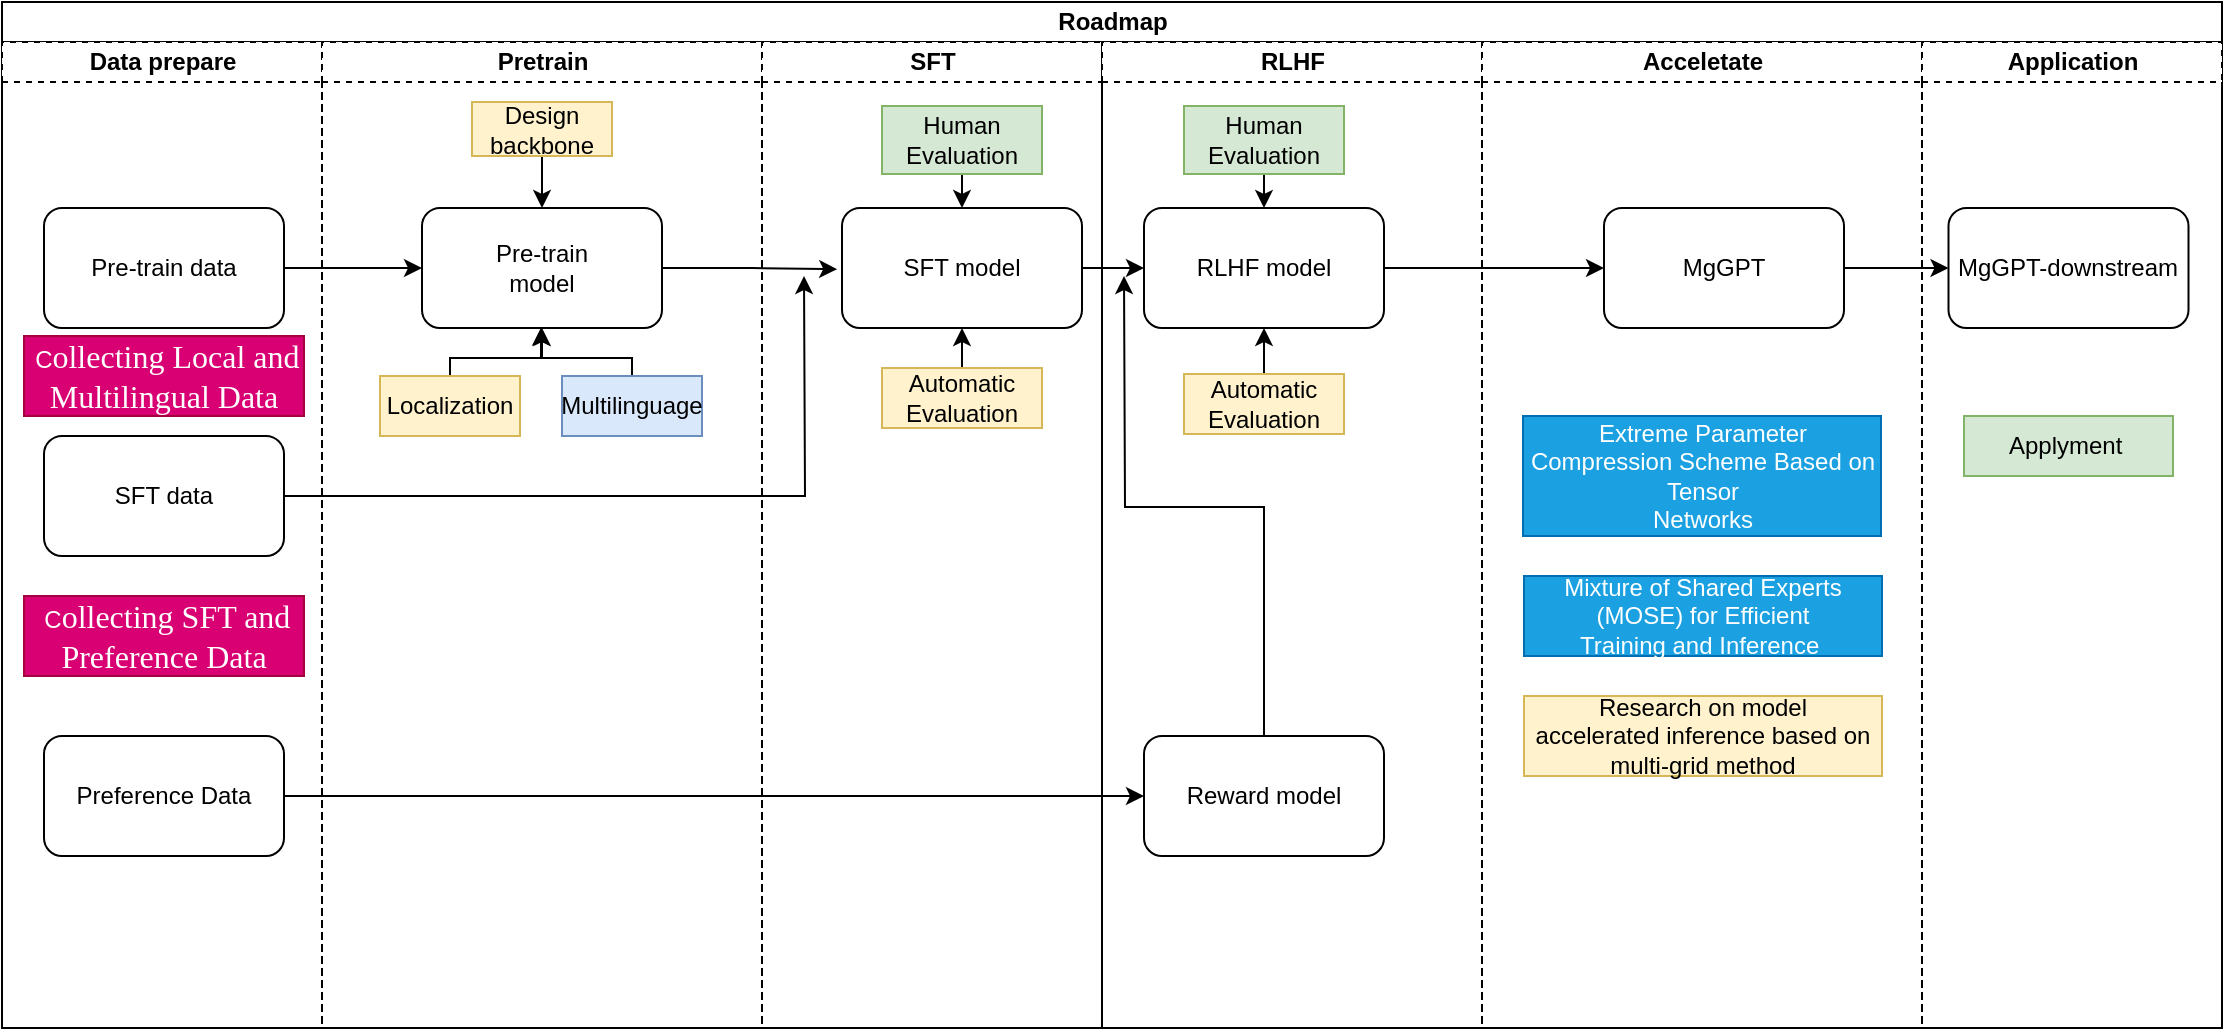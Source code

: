 <mxfile version="25.0.3" pages="2">
  <diagram name="第 1 页" id="qJFG4ZYVAEiP9m0R-gby">
    <mxGraphModel dx="933" dy="591" grid="0" gridSize="10" guides="1" tooltips="1" connect="1" arrows="1" fold="1" page="1" pageScale="1" pageWidth="1169" pageHeight="827" math="0" shadow="0">
      <root>
        <mxCell id="0" />
        <mxCell id="1" parent="0" />
        <mxCell id="H2LMfA4cWkD5YnM_SA28-17" style="edgeStyle=orthogonalEdgeStyle;rounded=0;orthogonalLoop=1;jettySize=auto;html=1;" parent="1" source="H2LMfA4cWkD5YnM_SA28-3" edge="1">
          <mxGeometry relative="1" as="geometry">
            <mxPoint x="410" y="267" as="targetPoint" />
          </mxGeometry>
        </mxCell>
        <mxCell id="gEcVDK2G-cnFGfUPvAR2-7" value="" style="edgeStyle=orthogonalEdgeStyle;rounded=0;orthogonalLoop=1;jettySize=auto;html=1;exitX=0.5;exitY=0;exitDx=0;exitDy=0;" parent="1" source="gEcVDK2G-cnFGfUPvAR2-5" edge="1">
          <mxGeometry relative="1" as="geometry">
            <mxPoint x="570" y="267" as="targetPoint" />
          </mxGeometry>
        </mxCell>
        <mxCell id="gEcVDK2G-cnFGfUPvAR2-10" value="Roadmap" style="swimlane;childLayout=stackLayout;resizeParent=1;resizeParentMax=0;startSize=20;html=1;" parent="1" vertex="1">
          <mxGeometry x="9" y="130" width="1110" height="513" as="geometry" />
        </mxCell>
        <mxCell id="gEcVDK2G-cnFGfUPvAR2-12" value="Data prepare" style="swimlane;startSize=20;html=1;dashed=1;" parent="gEcVDK2G-cnFGfUPvAR2-10" vertex="1">
          <mxGeometry y="20" width="160" height="493" as="geometry">
            <mxRectangle x="140" y="20" width="40" height="406" as="alternateBounds" />
          </mxGeometry>
        </mxCell>
        <mxCell id="H2LMfA4cWkD5YnM_SA28-3" value="SFT data" style="whiteSpace=wrap;html=1;rounded=1;" parent="gEcVDK2G-cnFGfUPvAR2-12" vertex="1">
          <mxGeometry x="21" y="197" width="120" height="60" as="geometry" />
        </mxCell>
        <mxCell id="gEcVDK2G-cnFGfUPvAR2-2" value="Preference Data" style="whiteSpace=wrap;html=1;rounded=1;" parent="gEcVDK2G-cnFGfUPvAR2-12" vertex="1">
          <mxGeometry x="21" y="347" width="120" height="60" as="geometry" />
        </mxCell>
        <mxCell id="H2LMfA4cWkD5YnM_SA28-5" value="Pre-train data" style="whiteSpace=wrap;html=1;rounded=1;" parent="gEcVDK2G-cnFGfUPvAR2-12" vertex="1">
          <mxGeometry x="21" y="83" width="120" height="60" as="geometry" />
        </mxCell>
        <mxCell id="aoEHYYdZmD1ayY0yGocH-11" value="&amp;nbsp;C&lt;span style=&quot;border-color: var(--border-color); font-family: &amp;quot;Times New Roman&amp;quot;, serif; font-size: 16px; text-align: left;&quot; lang=&quot;EN-US&quot;&gt;ollecting Local and&lt;br style=&quot;border-color: var(--border-color);&quot;&gt;Multilingual Data&lt;/span&gt;" style="rounded=0;whiteSpace=wrap;html=1;fillColor=#d80073;fontColor=#ffffff;strokeColor=#A50040;" parent="gEcVDK2G-cnFGfUPvAR2-12" vertex="1">
          <mxGeometry x="11" y="147" width="140" height="40" as="geometry" />
        </mxCell>
        <mxCell id="aoEHYYdZmD1ayY0yGocH-24" value="&amp;nbsp;C&lt;span style=&quot;border-color: var(--border-color); font-family: &amp;quot;Times New Roman&amp;quot;, serif; font-size: 16px; text-align: left;&quot; lang=&quot;EN-US&quot;&gt;ollecting SFT and Preference&amp;nbsp;Data&lt;/span&gt;" style="rounded=0;whiteSpace=wrap;html=1;fillColor=#d80073;fontColor=#ffffff;strokeColor=#A50040;" parent="gEcVDK2G-cnFGfUPvAR2-12" vertex="1">
          <mxGeometry x="11" y="277" width="140" height="40" as="geometry" />
        </mxCell>
        <mxCell id="gEcVDK2G-cnFGfUPvAR2-13" value="Pretrain" style="swimlane;startSize=20;html=1;dashed=1;" parent="gEcVDK2G-cnFGfUPvAR2-10" vertex="1">
          <mxGeometry x="160" y="20" width="220" height="493" as="geometry" />
        </mxCell>
        <mxCell id="H2LMfA4cWkD5YnM_SA28-18" value="Pre-train&lt;br&gt;model" style="rounded=1;whiteSpace=wrap;html=1;" parent="gEcVDK2G-cnFGfUPvAR2-13" vertex="1">
          <mxGeometry x="50" y="83" width="120" height="60" as="geometry" />
        </mxCell>
        <mxCell id="MclHNVF5Y_-nszO6Ik4K-4" style="edgeStyle=orthogonalEdgeStyle;rounded=0;orthogonalLoop=1;jettySize=auto;html=1;exitX=0.5;exitY=0;exitDx=0;exitDy=0;entryX=0.5;entryY=1;entryDx=0;entryDy=0;" parent="gEcVDK2G-cnFGfUPvAR2-13" source="aoEHYYdZmD1ayY0yGocH-1" target="H2LMfA4cWkD5YnM_SA28-18" edge="1">
          <mxGeometry relative="1" as="geometry">
            <Array as="points">
              <mxPoint x="64" y="158" />
              <mxPoint x="110" y="158" />
            </Array>
          </mxGeometry>
        </mxCell>
        <mxCell id="aoEHYYdZmD1ayY0yGocH-1" value="Localization" style="rounded=0;whiteSpace=wrap;html=1;fillColor=#fff2cc;strokeColor=#d6b656;" parent="gEcVDK2G-cnFGfUPvAR2-13" vertex="1">
          <mxGeometry x="29" y="167" width="70" height="30" as="geometry" />
        </mxCell>
        <mxCell id="MclHNVF5Y_-nszO6Ik4K-5" style="edgeStyle=orthogonalEdgeStyle;rounded=0;orthogonalLoop=1;jettySize=auto;html=1;exitX=0.5;exitY=0;exitDx=0;exitDy=0;" parent="gEcVDK2G-cnFGfUPvAR2-13" source="aoEHYYdZmD1ayY0yGocH-2" edge="1">
          <mxGeometry relative="1" as="geometry">
            <mxPoint x="109.519" y="142.778" as="targetPoint" />
            <Array as="points">
              <mxPoint x="155" y="158" />
              <mxPoint x="110" y="158" />
            </Array>
          </mxGeometry>
        </mxCell>
        <mxCell id="aoEHYYdZmD1ayY0yGocH-2" value="Multilinguage" style="rounded=0;whiteSpace=wrap;html=1;fillColor=#dae8fc;strokeColor=#6c8ebf;" parent="gEcVDK2G-cnFGfUPvAR2-13" vertex="1">
          <mxGeometry x="120" y="167" width="70" height="30" as="geometry" />
        </mxCell>
        <mxCell id="MclHNVF5Y_-nszO6Ik4K-2" value="" style="edgeStyle=orthogonalEdgeStyle;rounded=0;orthogonalLoop=1;jettySize=auto;html=1;entryX=0.5;entryY=0;entryDx=0;entryDy=0;" parent="gEcVDK2G-cnFGfUPvAR2-13" source="MclHNVF5Y_-nszO6Ik4K-1" target="H2LMfA4cWkD5YnM_SA28-18" edge="1">
          <mxGeometry relative="1" as="geometry" />
        </mxCell>
        <mxCell id="MclHNVF5Y_-nszO6Ik4K-1" value="Design backbone" style="rounded=0;whiteSpace=wrap;html=1;fillColor=#fff2cc;strokeColor=#d6b656;" parent="gEcVDK2G-cnFGfUPvAR2-13" vertex="1">
          <mxGeometry x="75" y="30" width="70" height="27" as="geometry" />
        </mxCell>
        <mxCell id="gEcVDK2G-cnFGfUPvAR2-14" value="SFT" style="swimlane;startSize=20;html=1;dashed=1;" parent="gEcVDK2G-cnFGfUPvAR2-10" vertex="1">
          <mxGeometry x="380" y="20" width="170" height="493" as="geometry" />
        </mxCell>
        <mxCell id="H2LMfA4cWkD5YnM_SA28-8" value="SFT model" style="rounded=1;whiteSpace=wrap;html=1;" parent="gEcVDK2G-cnFGfUPvAR2-14" vertex="1">
          <mxGeometry x="40" y="83" width="120" height="60" as="geometry" />
        </mxCell>
        <mxCell id="Cw1NZM94ZHt3_66bPdFc-37" style="edgeStyle=orthogonalEdgeStyle;rounded=0;orthogonalLoop=1;jettySize=auto;html=1;exitX=0.5;exitY=0;exitDx=0;exitDy=0;entryX=0.5;entryY=1;entryDx=0;entryDy=0;" edge="1" parent="gEcVDK2G-cnFGfUPvAR2-14" source="aoEHYYdZmD1ayY0yGocH-16" target="H2LMfA4cWkD5YnM_SA28-8">
          <mxGeometry relative="1" as="geometry" />
        </mxCell>
        <mxCell id="aoEHYYdZmD1ayY0yGocH-16" value="Automatic Evaluation" style="rounded=0;whiteSpace=wrap;html=1;fillColor=#fff2cc;strokeColor=#d6b656;" parent="gEcVDK2G-cnFGfUPvAR2-14" vertex="1">
          <mxGeometry x="60" y="163" width="80" height="30" as="geometry" />
        </mxCell>
        <mxCell id="Cw1NZM94ZHt3_66bPdFc-39" style="edgeStyle=orthogonalEdgeStyle;rounded=0;orthogonalLoop=1;jettySize=auto;html=1;exitX=0.5;exitY=1;exitDx=0;exitDy=0;entryX=0.5;entryY=0;entryDx=0;entryDy=0;" edge="1" parent="gEcVDK2G-cnFGfUPvAR2-14" source="aoEHYYdZmD1ayY0yGocH-18" target="H2LMfA4cWkD5YnM_SA28-8">
          <mxGeometry relative="1" as="geometry" />
        </mxCell>
        <mxCell id="aoEHYYdZmD1ayY0yGocH-18" value="Human Evaluation" style="rounded=0;whiteSpace=wrap;html=1;fillColor=#d5e8d4;strokeColor=#82b366;" parent="gEcVDK2G-cnFGfUPvAR2-14" vertex="1">
          <mxGeometry x="60" y="32" width="80" height="34" as="geometry" />
        </mxCell>
        <mxCell id="gEcVDK2G-cnFGfUPvAR2-17" value="RLHF" style="swimlane;startSize=20;html=1;dashed=1;" parent="gEcVDK2G-cnFGfUPvAR2-10" vertex="1">
          <mxGeometry x="550" y="20" width="190" height="493" as="geometry" />
        </mxCell>
        <mxCell id="H2LMfA4cWkD5YnM_SA28-21" value="RLHF model" style="rounded=1;whiteSpace=wrap;html=1;" parent="gEcVDK2G-cnFGfUPvAR2-17" vertex="1">
          <mxGeometry x="21" y="83" width="120" height="60" as="geometry" />
        </mxCell>
        <mxCell id="gEcVDK2G-cnFGfUPvAR2-5" value="Reward model" style="rounded=1;whiteSpace=wrap;html=1;" parent="gEcVDK2G-cnFGfUPvAR2-17" vertex="1">
          <mxGeometry x="21" y="347" width="120" height="60" as="geometry" />
        </mxCell>
        <mxCell id="Cw1NZM94ZHt3_66bPdFc-47" style="edgeStyle=orthogonalEdgeStyle;rounded=0;orthogonalLoop=1;jettySize=auto;html=1;entryX=0.5;entryY=1;entryDx=0;entryDy=0;" edge="1" parent="gEcVDK2G-cnFGfUPvAR2-17" source="Cw1NZM94ZHt3_66bPdFc-46" target="H2LMfA4cWkD5YnM_SA28-21">
          <mxGeometry relative="1" as="geometry" />
        </mxCell>
        <mxCell id="Cw1NZM94ZHt3_66bPdFc-46" value="Automatic Evaluation" style="rounded=0;whiteSpace=wrap;html=1;fillColor=#fff2cc;strokeColor=#d6b656;" vertex="1" parent="gEcVDK2G-cnFGfUPvAR2-17">
          <mxGeometry x="41" y="166" width="80" height="30" as="geometry" />
        </mxCell>
        <mxCell id="Cw1NZM94ZHt3_66bPdFc-50" style="edgeStyle=orthogonalEdgeStyle;rounded=0;orthogonalLoop=1;jettySize=auto;html=1;" edge="1" parent="gEcVDK2G-cnFGfUPvAR2-17" source="Cw1NZM94ZHt3_66bPdFc-48" target="H2LMfA4cWkD5YnM_SA28-21">
          <mxGeometry relative="1" as="geometry">
            <Array as="points">
              <mxPoint x="81" y="89" />
              <mxPoint x="81" y="89" />
            </Array>
          </mxGeometry>
        </mxCell>
        <mxCell id="Cw1NZM94ZHt3_66bPdFc-48" value="Human Evaluation" style="rounded=0;whiteSpace=wrap;html=1;fillColor=#d5e8d4;strokeColor=#82b366;" vertex="1" parent="gEcVDK2G-cnFGfUPvAR2-17">
          <mxGeometry x="41" y="32" width="80" height="34" as="geometry" />
        </mxCell>
        <mxCell id="gEcVDK2G-cnFGfUPvAR2-18" value="Acceletate" style="swimlane;startSize=20;html=1;dashed=1;" parent="gEcVDK2G-cnFGfUPvAR2-10" vertex="1">
          <mxGeometry x="740" y="20" width="220" height="493" as="geometry" />
        </mxCell>
        <mxCell id="H2LMfA4cWkD5YnM_SA28-7" value="MgGPT" style="rounded=1;whiteSpace=wrap;html=1;" parent="gEcVDK2G-cnFGfUPvAR2-18" vertex="1">
          <mxGeometry x="61" y="83" width="120" height="60" as="geometry" />
        </mxCell>
        <mxCell id="aoEHYYdZmD1ayY0yGocH-21" value="Research on model&lt;br/&gt;accelerated inference based on multi-grid method" style="rounded=0;whiteSpace=wrap;html=1;fillColor=#fff2cc;strokeColor=#d6b656;" parent="gEcVDK2G-cnFGfUPvAR2-18" vertex="1">
          <mxGeometry x="21" y="327" width="179" height="40" as="geometry" />
        </mxCell>
        <mxCell id="aoEHYYdZmD1ayY0yGocH-22" value="Mixture of Shared Experts (MOSE) for Efficient&lt;br/&gt;Training and Inference&amp;nbsp;" style="rounded=0;whiteSpace=wrap;html=1;fillColor=#1ba1e2;strokeColor=#006EAF;fontColor=#ffffff;" parent="gEcVDK2G-cnFGfUPvAR2-18" vertex="1">
          <mxGeometry x="21" y="267" width="179" height="40" as="geometry" />
        </mxCell>
        <mxCell id="aoEHYYdZmD1ayY0yGocH-23" value="Extreme Parameter Compression Scheme Based on Tensor&lt;br&gt;Networks" style="rounded=0;whiteSpace=wrap;html=1;fillColor=#1ba1e2;strokeColor=#006EAF;fontColor=#ffffff;align=center;" parent="gEcVDK2G-cnFGfUPvAR2-18" vertex="1">
          <mxGeometry x="20.5" y="187" width="179" height="60" as="geometry" />
        </mxCell>
        <mxCell id="aoEHYYdZmD1ayY0yGocH-27" value="Application" style="swimlane;startSize=20;html=1;dashed=1;" parent="gEcVDK2G-cnFGfUPvAR2-10" vertex="1">
          <mxGeometry x="960" y="20" width="150" height="493" as="geometry" />
        </mxCell>
        <mxCell id="aoEHYYdZmD1ayY0yGocH-25" value="Applyment&amp;nbsp;" style="rounded=0;whiteSpace=wrap;html=1;fillColor=#d5e8d4;strokeColor=#82b366;" parent="aoEHYYdZmD1ayY0yGocH-27" vertex="1">
          <mxGeometry x="21" y="187" width="104.5" height="30" as="geometry" />
        </mxCell>
        <mxCell id="aoEHYYdZmD1ayY0yGocH-33" value="MgGPT-downstream" style="rounded=1;whiteSpace=wrap;html=1;" parent="aoEHYYdZmD1ayY0yGocH-27" vertex="1">
          <mxGeometry x="13.25" y="83" width="120" height="60" as="geometry" />
        </mxCell>
        <mxCell id="H2LMfA4cWkD5YnM_SA28-19" style="edgeStyle=orthogonalEdgeStyle;rounded=0;orthogonalLoop=1;jettySize=auto;html=1;exitX=1;exitY=0.5;exitDx=0;exitDy=0;entryX=0;entryY=0.5;entryDx=0;entryDy=0;" parent="gEcVDK2G-cnFGfUPvAR2-10" source="H2LMfA4cWkD5YnM_SA28-5" target="H2LMfA4cWkD5YnM_SA28-18" edge="1">
          <mxGeometry relative="1" as="geometry" />
        </mxCell>
        <mxCell id="H2LMfA4cWkD5YnM_SA28-20" style="edgeStyle=orthogonalEdgeStyle;rounded=0;orthogonalLoop=1;jettySize=auto;html=1;exitX=1;exitY=0.5;exitDx=0;exitDy=0;entryX=-0.02;entryY=0.51;entryDx=0;entryDy=0;entryPerimeter=0;" parent="gEcVDK2G-cnFGfUPvAR2-10" source="H2LMfA4cWkD5YnM_SA28-18" target="H2LMfA4cWkD5YnM_SA28-8" edge="1">
          <mxGeometry relative="1" as="geometry" />
        </mxCell>
        <mxCell id="gEcVDK2G-cnFGfUPvAR2-1" value="" style="edgeStyle=orthogonalEdgeStyle;rounded=0;orthogonalLoop=1;jettySize=auto;html=1;" parent="gEcVDK2G-cnFGfUPvAR2-10" source="H2LMfA4cWkD5YnM_SA28-8" target="H2LMfA4cWkD5YnM_SA28-21" edge="1">
          <mxGeometry relative="1" as="geometry" />
        </mxCell>
        <mxCell id="gEcVDK2G-cnFGfUPvAR2-6" value="" style="edgeStyle=orthogonalEdgeStyle;rounded=0;orthogonalLoop=1;jettySize=auto;html=1;" parent="gEcVDK2G-cnFGfUPvAR2-10" source="gEcVDK2G-cnFGfUPvAR2-2" target="gEcVDK2G-cnFGfUPvAR2-5" edge="1">
          <mxGeometry relative="1" as="geometry" />
        </mxCell>
        <mxCell id="gEcVDK2G-cnFGfUPvAR2-4" value="" style="edgeStyle=orthogonalEdgeStyle;rounded=0;orthogonalLoop=1;jettySize=auto;html=1;" parent="gEcVDK2G-cnFGfUPvAR2-10" source="H2LMfA4cWkD5YnM_SA28-21" target="H2LMfA4cWkD5YnM_SA28-7" edge="1">
          <mxGeometry relative="1" as="geometry" />
        </mxCell>
        <mxCell id="aoEHYYdZmD1ayY0yGocH-34" value="" style="edgeStyle=orthogonalEdgeStyle;rounded=0;orthogonalLoop=1;jettySize=auto;html=1;" parent="gEcVDK2G-cnFGfUPvAR2-10" source="H2LMfA4cWkD5YnM_SA28-7" target="aoEHYYdZmD1ayY0yGocH-33" edge="1">
          <mxGeometry relative="1" as="geometry" />
        </mxCell>
      </root>
    </mxGraphModel>
  </diagram>
  <diagram id="L5EI0Nv2DJLL0fKtWiDT" name="第 2 页">
    <mxGraphModel grid="1" page="1" gridSize="10" guides="1" tooltips="1" connect="1" arrows="1" fold="1" pageScale="1" pageWidth="827" pageHeight="1169" math="0" shadow="0">
      <root>
        <mxCell id="0" />
        <mxCell id="1" parent="0" />
      </root>
    </mxGraphModel>
  </diagram>
</mxfile>
